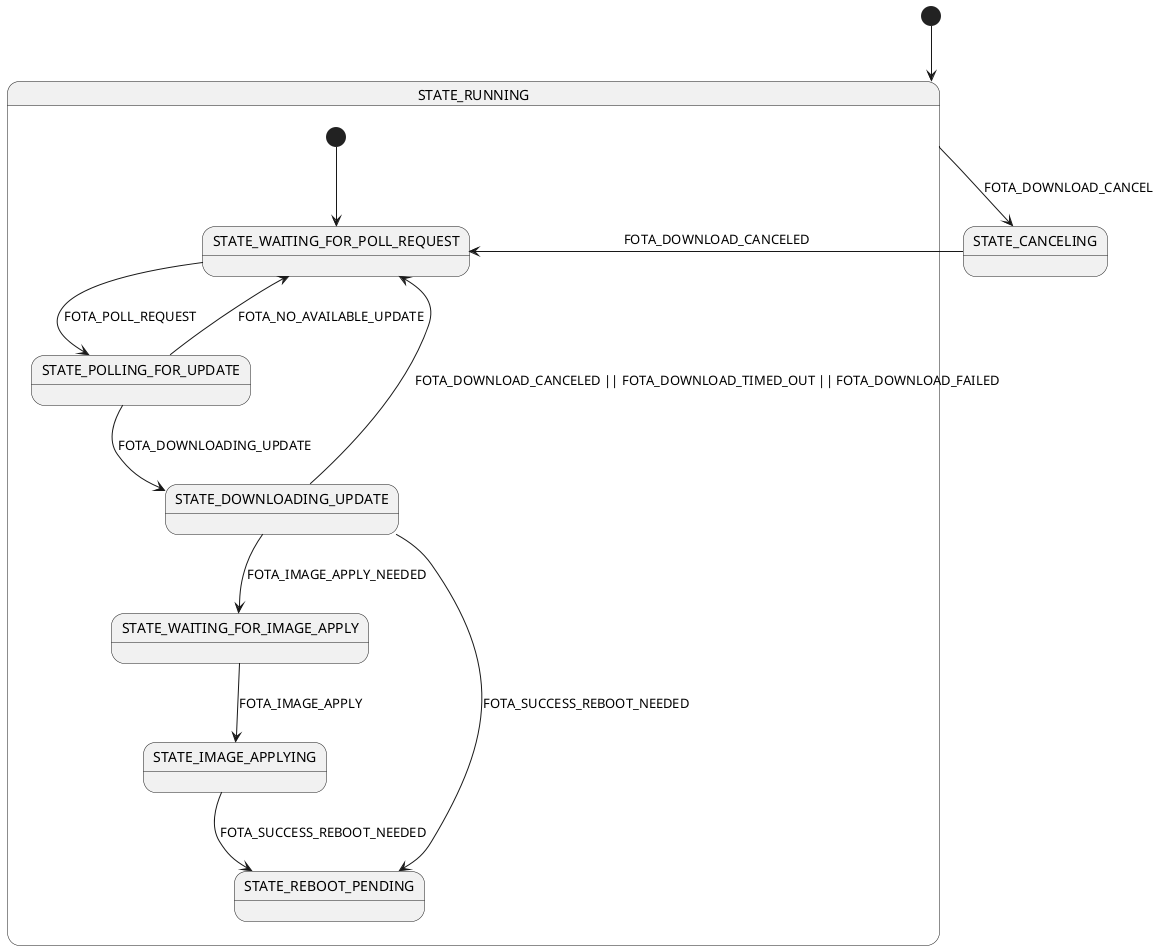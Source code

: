 @startuml
state STATE_RUNNING

[*] --> STATE_RUNNING

STATE_RUNNING --> STATE_CANCELING: FOTA_DOWNLOAD_CANCEL

state STATE_RUNNING {
    state STATE_WAITING_FOR_POLL_REQUEST
    state STATE_POLLING_FOR_UPDATE
    state STATE_DOWNLOADING_UPDATE
    state STATE_WAITING_FOR_IMAGE_APPLY
    state STATE_IMAGE_APPLYING
    state STATE_REBOOT_PENDING
    state STATE_CANCELING

    [*] --> STATE_WAITING_FOR_POLL_REQUEST

    STATE_WAITING_FOR_POLL_REQUEST --> STATE_POLLING_FOR_UPDATE: FOTA_POLL_REQUEST

    STATE_POLLING_FOR_UPDATE --> STATE_DOWNLOADING_UPDATE: FOTA_DOWNLOADING_UPDATE
    STATE_POLLING_FOR_UPDATE --> STATE_WAITING_FOR_POLL_REQUEST: FOTA_NO_AVAILABLE_UPDATE

    STATE_DOWNLOADING_UPDATE --> STATE_WAITING_FOR_IMAGE_APPLY: FOTA_IMAGE_APPLY_NEEDED
    STATE_DOWNLOADING_UPDATE --> STATE_REBOOT_PENDING: FOTA_SUCCESS_REBOOT_NEEDED
    STATE_DOWNLOADING_UPDATE --> STATE_WAITING_FOR_POLL_REQUEST: FOTA_DOWNLOAD_CANCELED || FOTA_DOWNLOAD_TIMED_OUT || FOTA_DOWNLOAD_FAILED

    STATE_WAITING_FOR_IMAGE_APPLY --> STATE_IMAGE_APPLYING: FOTA_IMAGE_APPLY

    STATE_IMAGE_APPLYING --> STATE_REBOOT_PENDING: FOTA_SUCCESS_REBOOT_NEEDED

    STATE_CANCELING --> STATE_WAITING_FOR_POLL_REQUEST: FOTA_DOWNLOAD_CANCELED
}
@enduml
